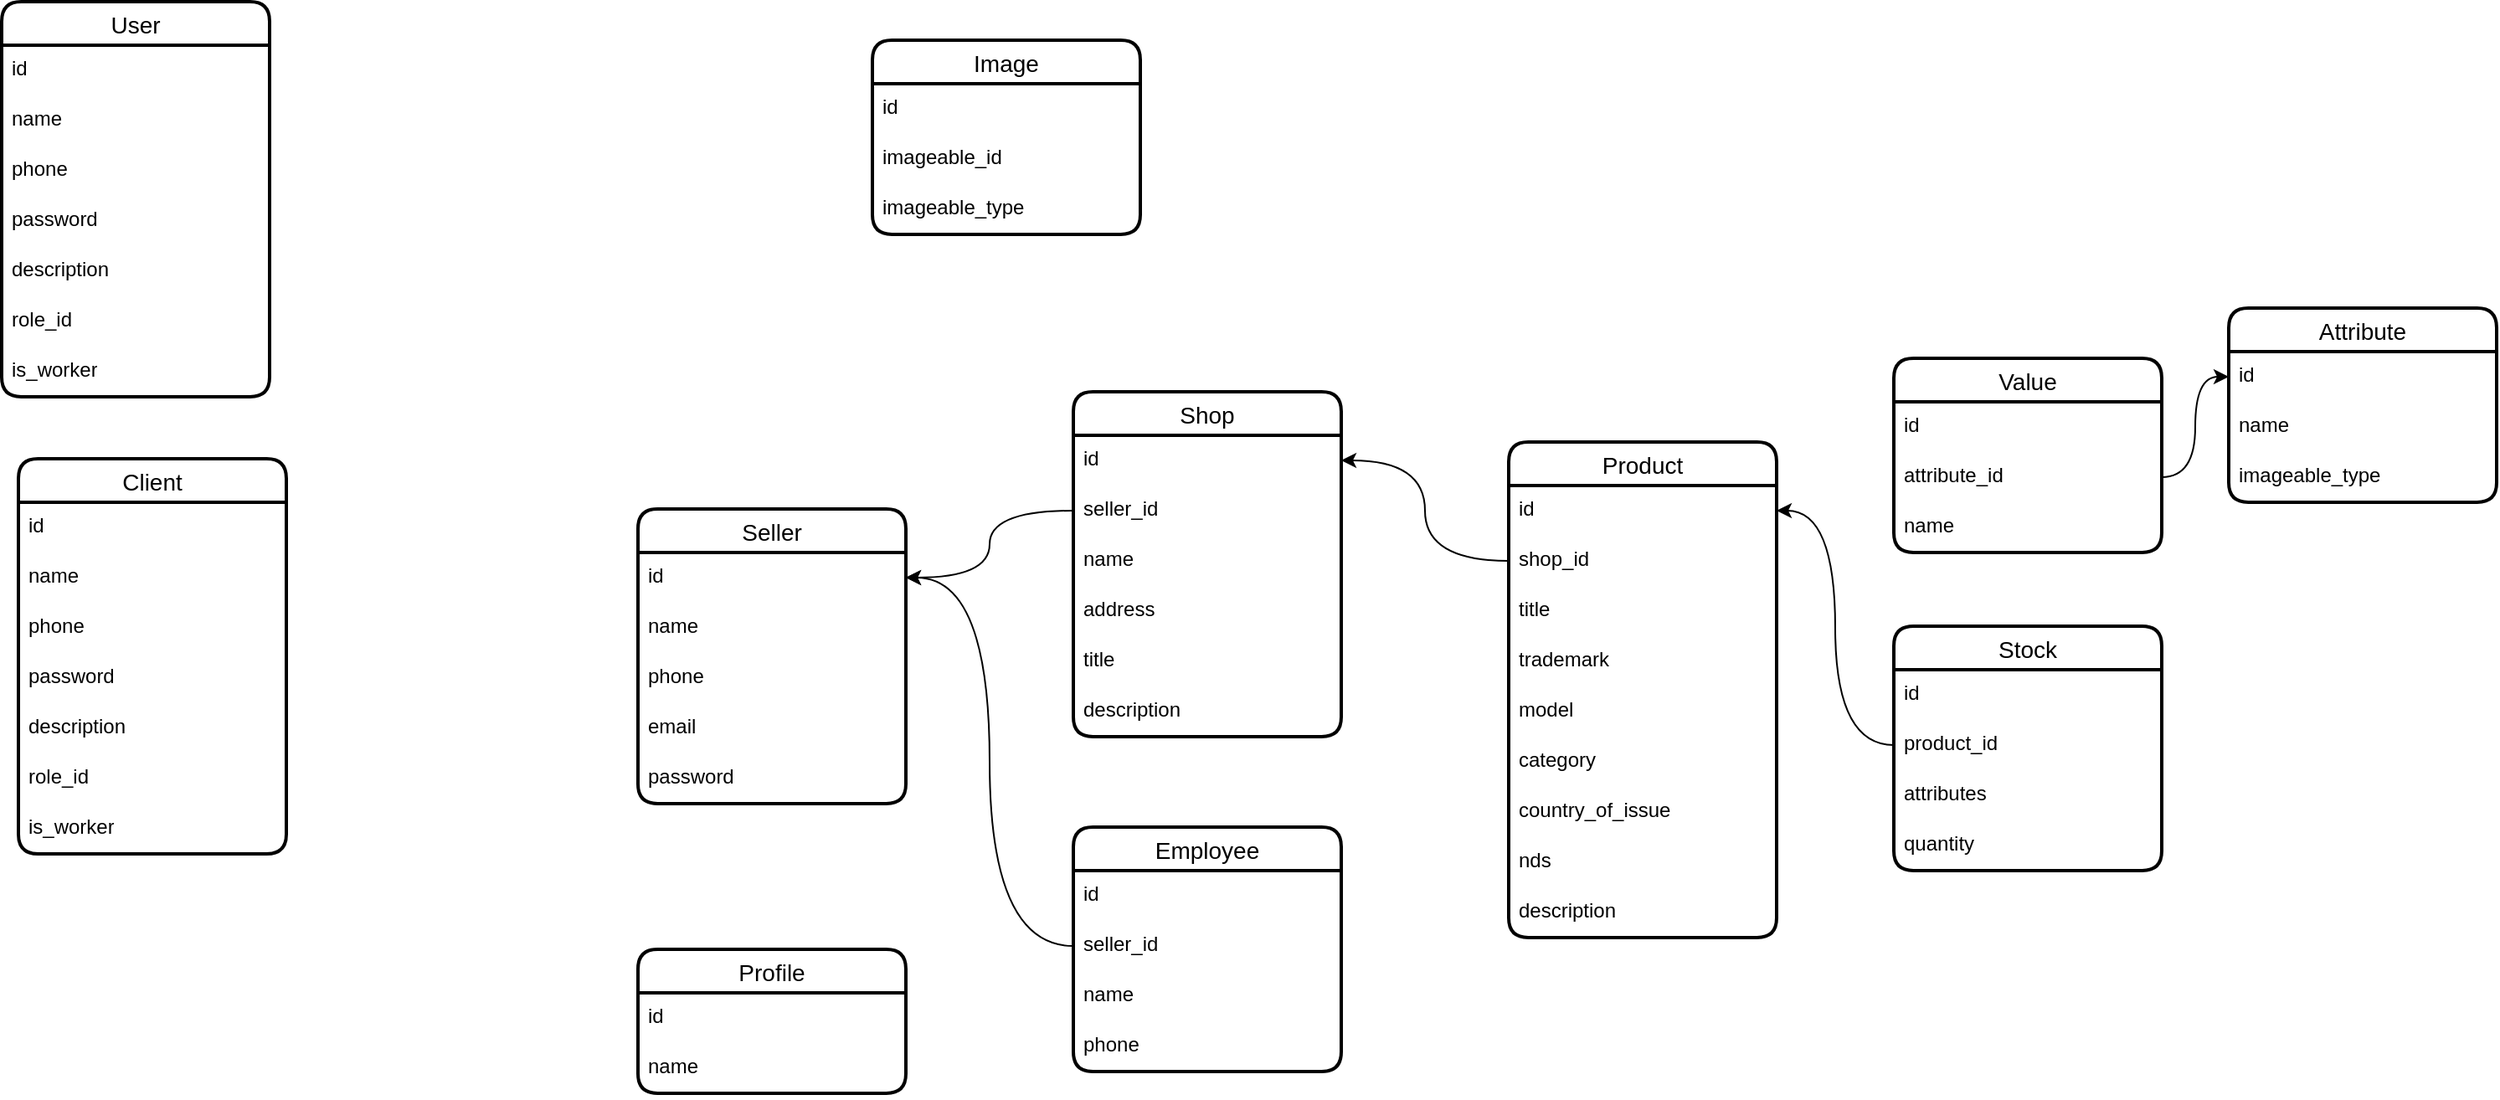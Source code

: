 <mxfile version="22.1.18" type="github">
  <diagram name="Страница — 1" id="BWyZNJxWL8o6nI6jkHpt">
    <mxGraphModel dx="1195" dy="615" grid="1" gridSize="10" guides="1" tooltips="1" connect="1" arrows="1" fold="1" page="1" pageScale="1" pageWidth="827" pageHeight="1169" math="0" shadow="0">
      <root>
        <mxCell id="0" />
        <mxCell id="1" parent="0" />
        <mxCell id="_narJhzpY2zVw0ucGG34-1" value="User" style="swimlane;fontStyle=0;childLayout=stackLayout;horizontal=1;startSize=26;horizontalStack=0;resizeParent=1;resizeParentMax=0;resizeLast=0;collapsible=1;marginBottom=0;align=center;fontSize=14;strokeWidth=2;rounded=1;shadow=0;glass=0;swimlaneLine=1;" parent="1" vertex="1">
          <mxGeometry x="60" y="427" width="160" height="236" as="geometry" />
        </mxCell>
        <mxCell id="_narJhzpY2zVw0ucGG34-2" value="id" style="text;strokeColor=none;fillColor=none;spacingLeft=4;spacingRight=4;overflow=hidden;rotatable=0;points=[[0,0.5],[1,0.5]];portConstraint=eastwest;fontSize=12;whiteSpace=wrap;html=1;" parent="_narJhzpY2zVw0ucGG34-1" vertex="1">
          <mxGeometry y="26" width="160" height="30" as="geometry" />
        </mxCell>
        <mxCell id="_narJhzpY2zVw0ucGG34-3" value="name" style="text;strokeColor=none;fillColor=none;spacingLeft=4;spacingRight=4;overflow=hidden;rotatable=0;points=[[0,0.5],[1,0.5]];portConstraint=eastwest;fontSize=12;whiteSpace=wrap;html=1;" parent="_narJhzpY2zVw0ucGG34-1" vertex="1">
          <mxGeometry y="56" width="160" height="30" as="geometry" />
        </mxCell>
        <mxCell id="_narJhzpY2zVw0ucGG34-4" value="phone" style="text;strokeColor=none;fillColor=none;spacingLeft=4;spacingRight=4;overflow=hidden;rotatable=0;points=[[0,0.5],[1,0.5]];portConstraint=eastwest;fontSize=12;whiteSpace=wrap;html=1;" parent="_narJhzpY2zVw0ucGG34-1" vertex="1">
          <mxGeometry y="86" width="160" height="30" as="geometry" />
        </mxCell>
        <mxCell id="_narJhzpY2zVw0ucGG34-5" value="password" style="text;strokeColor=none;fillColor=none;spacingLeft=4;spacingRight=4;overflow=hidden;rotatable=0;points=[[0,0.5],[1,0.5]];portConstraint=eastwest;fontSize=12;whiteSpace=wrap;html=1;" parent="_narJhzpY2zVw0ucGG34-1" vertex="1">
          <mxGeometry y="116" width="160" height="30" as="geometry" />
        </mxCell>
        <mxCell id="_narJhzpY2zVw0ucGG34-6" value="description" style="text;strokeColor=none;fillColor=none;spacingLeft=4;spacingRight=4;overflow=hidden;rotatable=0;points=[[0,0.5],[1,0.5]];portConstraint=eastwest;fontSize=12;whiteSpace=wrap;html=1;" parent="_narJhzpY2zVw0ucGG34-1" vertex="1">
          <mxGeometry y="146" width="160" height="30" as="geometry" />
        </mxCell>
        <mxCell id="_narJhzpY2zVw0ucGG34-7" value="role_id" style="text;strokeColor=none;fillColor=none;spacingLeft=4;spacingRight=4;overflow=hidden;rotatable=0;points=[[0,0.5],[1,0.5]];portConstraint=eastwest;fontSize=12;whiteSpace=wrap;html=1;" parent="_narJhzpY2zVw0ucGG34-1" vertex="1">
          <mxGeometry y="176" width="160" height="30" as="geometry" />
        </mxCell>
        <mxCell id="_narJhzpY2zVw0ucGG34-8" value="is_worker" style="text;strokeColor=none;fillColor=none;spacingLeft=4;spacingRight=4;overflow=hidden;rotatable=0;points=[[0,0.5],[1,0.5]];portConstraint=eastwest;fontSize=12;whiteSpace=wrap;html=1;" parent="_narJhzpY2zVw0ucGG34-1" vertex="1">
          <mxGeometry y="206" width="160" height="30" as="geometry" />
        </mxCell>
        <mxCell id="_narJhzpY2zVw0ucGG34-9" value="Client" style="swimlane;fontStyle=0;childLayout=stackLayout;horizontal=1;startSize=26;horizontalStack=0;resizeParent=1;resizeParentMax=0;resizeLast=0;collapsible=1;marginBottom=0;align=center;fontSize=14;strokeWidth=2;rounded=1;shadow=0;glass=0;swimlaneLine=1;" parent="1" vertex="1">
          <mxGeometry x="70" y="700" width="160" height="236" as="geometry" />
        </mxCell>
        <mxCell id="_narJhzpY2zVw0ucGG34-10" value="id" style="text;strokeColor=none;fillColor=none;spacingLeft=4;spacingRight=4;overflow=hidden;rotatable=0;points=[[0,0.5],[1,0.5]];portConstraint=eastwest;fontSize=12;whiteSpace=wrap;html=1;" parent="_narJhzpY2zVw0ucGG34-9" vertex="1">
          <mxGeometry y="26" width="160" height="30" as="geometry" />
        </mxCell>
        <mxCell id="_narJhzpY2zVw0ucGG34-11" value="name" style="text;strokeColor=none;fillColor=none;spacingLeft=4;spacingRight=4;overflow=hidden;rotatable=0;points=[[0,0.5],[1,0.5]];portConstraint=eastwest;fontSize=12;whiteSpace=wrap;html=1;" parent="_narJhzpY2zVw0ucGG34-9" vertex="1">
          <mxGeometry y="56" width="160" height="30" as="geometry" />
        </mxCell>
        <mxCell id="_narJhzpY2zVw0ucGG34-12" value="phone" style="text;strokeColor=none;fillColor=none;spacingLeft=4;spacingRight=4;overflow=hidden;rotatable=0;points=[[0,0.5],[1,0.5]];portConstraint=eastwest;fontSize=12;whiteSpace=wrap;html=1;" parent="_narJhzpY2zVw0ucGG34-9" vertex="1">
          <mxGeometry y="86" width="160" height="30" as="geometry" />
        </mxCell>
        <mxCell id="_narJhzpY2zVw0ucGG34-13" value="password" style="text;strokeColor=none;fillColor=none;spacingLeft=4;spacingRight=4;overflow=hidden;rotatable=0;points=[[0,0.5],[1,0.5]];portConstraint=eastwest;fontSize=12;whiteSpace=wrap;html=1;" parent="_narJhzpY2zVw0ucGG34-9" vertex="1">
          <mxGeometry y="116" width="160" height="30" as="geometry" />
        </mxCell>
        <mxCell id="_narJhzpY2zVw0ucGG34-14" value="description" style="text;strokeColor=none;fillColor=none;spacingLeft=4;spacingRight=4;overflow=hidden;rotatable=0;points=[[0,0.5],[1,0.5]];portConstraint=eastwest;fontSize=12;whiteSpace=wrap;html=1;" parent="_narJhzpY2zVw0ucGG34-9" vertex="1">
          <mxGeometry y="146" width="160" height="30" as="geometry" />
        </mxCell>
        <mxCell id="_narJhzpY2zVw0ucGG34-15" value="role_id" style="text;strokeColor=none;fillColor=none;spacingLeft=4;spacingRight=4;overflow=hidden;rotatable=0;points=[[0,0.5],[1,0.5]];portConstraint=eastwest;fontSize=12;whiteSpace=wrap;html=1;" parent="_narJhzpY2zVw0ucGG34-9" vertex="1">
          <mxGeometry y="176" width="160" height="30" as="geometry" />
        </mxCell>
        <mxCell id="_narJhzpY2zVw0ucGG34-16" value="is_worker" style="text;strokeColor=none;fillColor=none;spacingLeft=4;spacingRight=4;overflow=hidden;rotatable=0;points=[[0,0.5],[1,0.5]];portConstraint=eastwest;fontSize=12;whiteSpace=wrap;html=1;" parent="_narJhzpY2zVw0ucGG34-9" vertex="1">
          <mxGeometry y="206" width="160" height="30" as="geometry" />
        </mxCell>
        <mxCell id="_narJhzpY2zVw0ucGG34-17" value="Seller" style="swimlane;fontStyle=0;childLayout=stackLayout;horizontal=1;startSize=26;horizontalStack=0;resizeParent=1;resizeParentMax=0;resizeLast=0;collapsible=1;marginBottom=0;align=center;fontSize=14;strokeWidth=2;rounded=1;shadow=0;glass=0;swimlaneLine=1;" parent="1" vertex="1">
          <mxGeometry x="440" y="730" width="160" height="176" as="geometry" />
        </mxCell>
        <mxCell id="_narJhzpY2zVw0ucGG34-18" value="id" style="text;strokeColor=none;fillColor=none;spacingLeft=4;spacingRight=4;overflow=hidden;rotatable=0;points=[[0,0.5],[1,0.5]];portConstraint=eastwest;fontSize=12;whiteSpace=wrap;html=1;" parent="_narJhzpY2zVw0ucGG34-17" vertex="1">
          <mxGeometry y="26" width="160" height="30" as="geometry" />
        </mxCell>
        <mxCell id="_narJhzpY2zVw0ucGG34-19" value="name" style="text;strokeColor=none;fillColor=none;spacingLeft=4;spacingRight=4;overflow=hidden;rotatable=0;points=[[0,0.5],[1,0.5]];portConstraint=eastwest;fontSize=12;whiteSpace=wrap;html=1;" parent="_narJhzpY2zVw0ucGG34-17" vertex="1">
          <mxGeometry y="56" width="160" height="30" as="geometry" />
        </mxCell>
        <mxCell id="_narJhzpY2zVw0ucGG34-20" value="phone" style="text;strokeColor=none;fillColor=none;spacingLeft=4;spacingRight=4;overflow=hidden;rotatable=0;points=[[0,0.5],[1,0.5]];portConstraint=eastwest;fontSize=12;whiteSpace=wrap;html=1;" parent="_narJhzpY2zVw0ucGG34-17" vertex="1">
          <mxGeometry y="86" width="160" height="30" as="geometry" />
        </mxCell>
        <mxCell id="_narJhzpY2zVw0ucGG34-25" value="email" style="text;strokeColor=none;fillColor=none;spacingLeft=4;spacingRight=4;overflow=hidden;rotatable=0;points=[[0,0.5],[1,0.5]];portConstraint=eastwest;fontSize=12;whiteSpace=wrap;html=1;" parent="_narJhzpY2zVw0ucGG34-17" vertex="1">
          <mxGeometry y="116" width="160" height="30" as="geometry" />
        </mxCell>
        <mxCell id="_narJhzpY2zVw0ucGG34-21" value="password" style="text;strokeColor=none;fillColor=none;spacingLeft=4;spacingRight=4;overflow=hidden;rotatable=0;points=[[0,0.5],[1,0.5]];portConstraint=eastwest;fontSize=12;whiteSpace=wrap;html=1;" parent="_narJhzpY2zVw0ucGG34-17" vertex="1">
          <mxGeometry y="146" width="160" height="30" as="geometry" />
        </mxCell>
        <mxCell id="_narJhzpY2zVw0ucGG34-27" value="Shop" style="swimlane;fontStyle=0;childLayout=stackLayout;horizontal=1;startSize=26;horizontalStack=0;resizeParent=1;resizeParentMax=0;resizeLast=0;collapsible=1;marginBottom=0;align=center;fontSize=14;strokeWidth=2;rounded=1;shadow=0;glass=0;swimlaneLine=1;" parent="1" vertex="1">
          <mxGeometry x="700" y="660" width="160" height="206" as="geometry" />
        </mxCell>
        <mxCell id="_narJhzpY2zVw0ucGG34-28" value="id" style="text;strokeColor=none;fillColor=none;spacingLeft=4;spacingRight=4;overflow=hidden;rotatable=0;points=[[0,0.5],[1,0.5]];portConstraint=eastwest;fontSize=12;whiteSpace=wrap;html=1;" parent="_narJhzpY2zVw0ucGG34-27" vertex="1">
          <mxGeometry y="26" width="160" height="30" as="geometry" />
        </mxCell>
        <mxCell id="_narJhzpY2zVw0ucGG34-33" value="seller_id" style="text;strokeColor=none;fillColor=none;spacingLeft=4;spacingRight=4;overflow=hidden;rotatable=0;points=[[0,0.5],[1,0.5]];portConstraint=eastwest;fontSize=12;whiteSpace=wrap;html=1;" parent="_narJhzpY2zVw0ucGG34-27" vertex="1">
          <mxGeometry y="56" width="160" height="30" as="geometry" />
        </mxCell>
        <mxCell id="_narJhzpY2zVw0ucGG34-29" value="name" style="text;strokeColor=none;fillColor=none;spacingLeft=4;spacingRight=4;overflow=hidden;rotatable=0;points=[[0,0.5],[1,0.5]];portConstraint=eastwest;fontSize=12;whiteSpace=wrap;html=1;" parent="_narJhzpY2zVw0ucGG34-27" vertex="1">
          <mxGeometry y="86" width="160" height="30" as="geometry" />
        </mxCell>
        <mxCell id="_narJhzpY2zVw0ucGG34-30" value="address" style="text;strokeColor=none;fillColor=none;spacingLeft=4;spacingRight=4;overflow=hidden;rotatable=0;points=[[0,0.5],[1,0.5]];portConstraint=eastwest;fontSize=12;whiteSpace=wrap;html=1;" parent="_narJhzpY2zVw0ucGG34-27" vertex="1">
          <mxGeometry y="116" width="160" height="30" as="geometry" />
        </mxCell>
        <mxCell id="_narJhzpY2zVw0ucGG34-31" value="title" style="text;strokeColor=none;fillColor=none;spacingLeft=4;spacingRight=4;overflow=hidden;rotatable=0;points=[[0,0.5],[1,0.5]];portConstraint=eastwest;fontSize=12;whiteSpace=wrap;html=1;" parent="_narJhzpY2zVw0ucGG34-27" vertex="1">
          <mxGeometry y="146" width="160" height="30" as="geometry" />
        </mxCell>
        <mxCell id="_narJhzpY2zVw0ucGG34-32" value="description" style="text;strokeColor=none;fillColor=none;spacingLeft=4;spacingRight=4;overflow=hidden;rotatable=0;points=[[0,0.5],[1,0.5]];portConstraint=eastwest;fontSize=12;whiteSpace=wrap;html=1;" parent="_narJhzpY2zVw0ucGG34-27" vertex="1">
          <mxGeometry y="176" width="160" height="30" as="geometry" />
        </mxCell>
        <mxCell id="_narJhzpY2zVw0ucGG34-34" style="edgeStyle=orthogonalEdgeStyle;rounded=0;orthogonalLoop=1;jettySize=auto;html=1;entryX=1;entryY=0.5;entryDx=0;entryDy=0;curved=1;" parent="1" source="_narJhzpY2zVw0ucGG34-33" target="_narJhzpY2zVw0ucGG34-18" edge="1">
          <mxGeometry relative="1" as="geometry" />
        </mxCell>
        <mxCell id="_narJhzpY2zVw0ucGG34-35" value="Employee" style="swimlane;fontStyle=0;childLayout=stackLayout;horizontal=1;startSize=26;horizontalStack=0;resizeParent=1;resizeParentMax=0;resizeLast=0;collapsible=1;marginBottom=0;align=center;fontSize=14;strokeWidth=2;rounded=1;shadow=0;glass=0;swimlaneLine=1;" parent="1" vertex="1">
          <mxGeometry x="700" y="920" width="160" height="146" as="geometry" />
        </mxCell>
        <mxCell id="_narJhzpY2zVw0ucGG34-36" value="id" style="text;strokeColor=none;fillColor=none;spacingLeft=4;spacingRight=4;overflow=hidden;rotatable=0;points=[[0,0.5],[1,0.5]];portConstraint=eastwest;fontSize=12;whiteSpace=wrap;html=1;" parent="_narJhzpY2zVw0ucGG34-35" vertex="1">
          <mxGeometry y="26" width="160" height="30" as="geometry" />
        </mxCell>
        <mxCell id="_narJhzpY2zVw0ucGG34-41" value="seller_id" style="text;strokeColor=none;fillColor=none;spacingLeft=4;spacingRight=4;overflow=hidden;rotatable=0;points=[[0,0.5],[1,0.5]];portConstraint=eastwest;fontSize=12;whiteSpace=wrap;html=1;" parent="_narJhzpY2zVw0ucGG34-35" vertex="1">
          <mxGeometry y="56" width="160" height="30" as="geometry" />
        </mxCell>
        <mxCell id="_narJhzpY2zVw0ucGG34-37" value="name" style="text;strokeColor=none;fillColor=none;spacingLeft=4;spacingRight=4;overflow=hidden;rotatable=0;points=[[0,0.5],[1,0.5]];portConstraint=eastwest;fontSize=12;whiteSpace=wrap;html=1;" parent="_narJhzpY2zVw0ucGG34-35" vertex="1">
          <mxGeometry y="86" width="160" height="30" as="geometry" />
        </mxCell>
        <mxCell id="_narJhzpY2zVw0ucGG34-38" value="phone" style="text;strokeColor=none;fillColor=none;spacingLeft=4;spacingRight=4;overflow=hidden;rotatable=0;points=[[0,0.5],[1,0.5]];portConstraint=eastwest;fontSize=12;whiteSpace=wrap;html=1;" parent="_narJhzpY2zVw0ucGG34-35" vertex="1">
          <mxGeometry y="116" width="160" height="30" as="geometry" />
        </mxCell>
        <mxCell id="_narJhzpY2zVw0ucGG34-42" style="edgeStyle=orthogonalEdgeStyle;rounded=0;orthogonalLoop=1;jettySize=auto;html=1;entryX=1;entryY=0.5;entryDx=0;entryDy=0;curved=1;" parent="1" source="_narJhzpY2zVw0ucGG34-41" target="_narJhzpY2zVw0ucGG34-18" edge="1">
          <mxGeometry relative="1" as="geometry" />
        </mxCell>
        <mxCell id="_narJhzpY2zVw0ucGG34-43" value="Profile" style="swimlane;fontStyle=0;childLayout=stackLayout;horizontal=1;startSize=26;horizontalStack=0;resizeParent=1;resizeParentMax=0;resizeLast=0;collapsible=1;marginBottom=0;align=center;fontSize=14;strokeWidth=2;rounded=1;shadow=0;glass=0;swimlaneLine=1;" parent="1" vertex="1">
          <mxGeometry x="440" y="993" width="160" height="86" as="geometry" />
        </mxCell>
        <mxCell id="_narJhzpY2zVw0ucGG34-44" value="id" style="text;strokeColor=none;fillColor=none;spacingLeft=4;spacingRight=4;overflow=hidden;rotatable=0;points=[[0,0.5],[1,0.5]];portConstraint=eastwest;fontSize=12;whiteSpace=wrap;html=1;" parent="_narJhzpY2zVw0ucGG34-43" vertex="1">
          <mxGeometry y="26" width="160" height="30" as="geometry" />
        </mxCell>
        <mxCell id="_narJhzpY2zVw0ucGG34-45" value="name" style="text;strokeColor=none;fillColor=none;spacingLeft=4;spacingRight=4;overflow=hidden;rotatable=0;points=[[0,0.5],[1,0.5]];portConstraint=eastwest;fontSize=12;whiteSpace=wrap;html=1;" parent="_narJhzpY2zVw0ucGG34-43" vertex="1">
          <mxGeometry y="56" width="160" height="30" as="geometry" />
        </mxCell>
        <mxCell id="BpsdzTjYJP_1Rekba4Cz-1" value="Product" style="swimlane;fontStyle=0;childLayout=stackLayout;horizontal=1;startSize=26;horizontalStack=0;resizeParent=1;resizeParentMax=0;resizeLast=0;collapsible=1;marginBottom=0;align=center;fontSize=14;strokeWidth=2;rounded=1;shadow=0;glass=0;swimlaneLine=1;" parent="1" vertex="1">
          <mxGeometry x="960" y="690" width="160" height="296" as="geometry" />
        </mxCell>
        <mxCell id="BpsdzTjYJP_1Rekba4Cz-2" value="id" style="text;strokeColor=none;fillColor=none;spacingLeft=4;spacingRight=4;overflow=hidden;rotatable=0;points=[[0,0.5],[1,0.5]];portConstraint=eastwest;fontSize=12;whiteSpace=wrap;html=1;" parent="BpsdzTjYJP_1Rekba4Cz-1" vertex="1">
          <mxGeometry y="26" width="160" height="30" as="geometry" />
        </mxCell>
        <mxCell id="BpsdzTjYJP_1Rekba4Cz-3" value="shop_id" style="text;strokeColor=none;fillColor=none;spacingLeft=4;spacingRight=4;overflow=hidden;rotatable=0;points=[[0,0.5],[1,0.5]];portConstraint=eastwest;fontSize=12;whiteSpace=wrap;html=1;" parent="BpsdzTjYJP_1Rekba4Cz-1" vertex="1">
          <mxGeometry y="56" width="160" height="30" as="geometry" />
        </mxCell>
        <mxCell id="BpsdzTjYJP_1Rekba4Cz-4" value="title" style="text;strokeColor=none;fillColor=none;spacingLeft=4;spacingRight=4;overflow=hidden;rotatable=0;points=[[0,0.5],[1,0.5]];portConstraint=eastwest;fontSize=12;whiteSpace=wrap;html=1;" parent="BpsdzTjYJP_1Rekba4Cz-1" vertex="1">
          <mxGeometry y="86" width="160" height="30" as="geometry" />
        </mxCell>
        <mxCell id="BpsdzTjYJP_1Rekba4Cz-5" value="trademark" style="text;strokeColor=none;fillColor=none;spacingLeft=4;spacingRight=4;overflow=hidden;rotatable=0;points=[[0,0.5],[1,0.5]];portConstraint=eastwest;fontSize=12;whiteSpace=wrap;html=1;" parent="BpsdzTjYJP_1Rekba4Cz-1" vertex="1">
          <mxGeometry y="116" width="160" height="30" as="geometry" />
        </mxCell>
        <mxCell id="BpsdzTjYJP_1Rekba4Cz-6" value="model" style="text;strokeColor=none;fillColor=none;spacingLeft=4;spacingRight=4;overflow=hidden;rotatable=0;points=[[0,0.5],[1,0.5]];portConstraint=eastwest;fontSize=12;whiteSpace=wrap;html=1;" parent="BpsdzTjYJP_1Rekba4Cz-1" vertex="1">
          <mxGeometry y="146" width="160" height="30" as="geometry" />
        </mxCell>
        <mxCell id="BpsdzTjYJP_1Rekba4Cz-7" value="category" style="text;strokeColor=none;fillColor=none;spacingLeft=4;spacingRight=4;overflow=hidden;rotatable=0;points=[[0,0.5],[1,0.5]];portConstraint=eastwest;fontSize=12;whiteSpace=wrap;html=1;" parent="BpsdzTjYJP_1Rekba4Cz-1" vertex="1">
          <mxGeometry y="176" width="160" height="30" as="geometry" />
        </mxCell>
        <mxCell id="sHEAgULYCqsHMVo5ReOy-1" value="country_of_issue" style="text;strokeColor=none;fillColor=none;spacingLeft=4;spacingRight=4;overflow=hidden;rotatable=0;points=[[0,0.5],[1,0.5]];portConstraint=eastwest;fontSize=12;whiteSpace=wrap;html=1;" vertex="1" parent="BpsdzTjYJP_1Rekba4Cz-1">
          <mxGeometry y="206" width="160" height="30" as="geometry" />
        </mxCell>
        <mxCell id="sHEAgULYCqsHMVo5ReOy-2" value="nds" style="text;strokeColor=none;fillColor=none;spacingLeft=4;spacingRight=4;overflow=hidden;rotatable=0;points=[[0,0.5],[1,0.5]];portConstraint=eastwest;fontSize=12;whiteSpace=wrap;html=1;" vertex="1" parent="BpsdzTjYJP_1Rekba4Cz-1">
          <mxGeometry y="236" width="160" height="30" as="geometry" />
        </mxCell>
        <mxCell id="sHEAgULYCqsHMVo5ReOy-3" value="description" style="text;strokeColor=none;fillColor=none;spacingLeft=4;spacingRight=4;overflow=hidden;rotatable=0;points=[[0,0.5],[1,0.5]];portConstraint=eastwest;fontSize=12;whiteSpace=wrap;html=1;" vertex="1" parent="BpsdzTjYJP_1Rekba4Cz-1">
          <mxGeometry y="266" width="160" height="30" as="geometry" />
        </mxCell>
        <mxCell id="BpsdzTjYJP_1Rekba4Cz-8" style="edgeStyle=orthogonalEdgeStyle;rounded=0;orthogonalLoop=1;jettySize=auto;html=1;entryX=1;entryY=0.5;entryDx=0;entryDy=0;curved=1;" parent="1" source="BpsdzTjYJP_1Rekba4Cz-3" target="_narJhzpY2zVw0ucGG34-28" edge="1">
          <mxGeometry relative="1" as="geometry" />
        </mxCell>
        <mxCell id="sHEAgULYCqsHMVo5ReOy-4" value="Image" style="swimlane;fontStyle=0;childLayout=stackLayout;horizontal=1;startSize=26;horizontalStack=0;resizeParent=1;resizeParentMax=0;resizeLast=0;collapsible=1;marginBottom=0;align=center;fontSize=14;strokeWidth=2;rounded=1;shadow=0;glass=0;swimlaneLine=1;" vertex="1" parent="1">
          <mxGeometry x="580" y="450" width="160" height="116" as="geometry" />
        </mxCell>
        <mxCell id="sHEAgULYCqsHMVo5ReOy-5" value="id" style="text;strokeColor=none;fillColor=none;spacingLeft=4;spacingRight=4;overflow=hidden;rotatable=0;points=[[0,0.5],[1,0.5]];portConstraint=eastwest;fontSize=12;whiteSpace=wrap;html=1;" vertex="1" parent="sHEAgULYCqsHMVo5ReOy-4">
          <mxGeometry y="26" width="160" height="30" as="geometry" />
        </mxCell>
        <mxCell id="sHEAgULYCqsHMVo5ReOy-6" value="imageable_id" style="text;strokeColor=none;fillColor=none;spacingLeft=4;spacingRight=4;overflow=hidden;rotatable=0;points=[[0,0.5],[1,0.5]];portConstraint=eastwest;fontSize=12;whiteSpace=wrap;html=1;" vertex="1" parent="sHEAgULYCqsHMVo5ReOy-4">
          <mxGeometry y="56" width="160" height="30" as="geometry" />
        </mxCell>
        <mxCell id="sHEAgULYCqsHMVo5ReOy-14" value="imageable_type" style="text;strokeColor=none;fillColor=none;spacingLeft=4;spacingRight=4;overflow=hidden;rotatable=0;points=[[0,0.5],[1,0.5]];portConstraint=eastwest;fontSize=12;whiteSpace=wrap;html=1;" vertex="1" parent="sHEAgULYCqsHMVo5ReOy-4">
          <mxGeometry y="86" width="160" height="30" as="geometry" />
        </mxCell>
        <mxCell id="sHEAgULYCqsHMVo5ReOy-15" value="Attribute" style="swimlane;fontStyle=0;childLayout=stackLayout;horizontal=1;startSize=26;horizontalStack=0;resizeParent=1;resizeParentMax=0;resizeLast=0;collapsible=1;marginBottom=0;align=center;fontSize=14;strokeWidth=2;rounded=1;shadow=0;glass=0;swimlaneLine=1;" vertex="1" parent="1">
          <mxGeometry x="1390" y="610" width="160" height="116" as="geometry" />
        </mxCell>
        <mxCell id="sHEAgULYCqsHMVo5ReOy-16" value="id" style="text;strokeColor=none;fillColor=none;spacingLeft=4;spacingRight=4;overflow=hidden;rotatable=0;points=[[0,0.5],[1,0.5]];portConstraint=eastwest;fontSize=12;whiteSpace=wrap;html=1;" vertex="1" parent="sHEAgULYCqsHMVo5ReOy-15">
          <mxGeometry y="26" width="160" height="30" as="geometry" />
        </mxCell>
        <mxCell id="sHEAgULYCqsHMVo5ReOy-17" value="name" style="text;strokeColor=none;fillColor=none;spacingLeft=4;spacingRight=4;overflow=hidden;rotatable=0;points=[[0,0.5],[1,0.5]];portConstraint=eastwest;fontSize=12;whiteSpace=wrap;html=1;" vertex="1" parent="sHEAgULYCqsHMVo5ReOy-15">
          <mxGeometry y="56" width="160" height="30" as="geometry" />
        </mxCell>
        <mxCell id="sHEAgULYCqsHMVo5ReOy-18" value="imageable_type" style="text;strokeColor=none;fillColor=none;spacingLeft=4;spacingRight=4;overflow=hidden;rotatable=0;points=[[0,0.5],[1,0.5]];portConstraint=eastwest;fontSize=12;whiteSpace=wrap;html=1;" vertex="1" parent="sHEAgULYCqsHMVo5ReOy-15">
          <mxGeometry y="86" width="160" height="30" as="geometry" />
        </mxCell>
        <mxCell id="sHEAgULYCqsHMVo5ReOy-19" value="Value" style="swimlane;fontStyle=0;childLayout=stackLayout;horizontal=1;startSize=26;horizontalStack=0;resizeParent=1;resizeParentMax=0;resizeLast=0;collapsible=1;marginBottom=0;align=center;fontSize=14;strokeWidth=2;rounded=1;shadow=0;glass=0;swimlaneLine=1;" vertex="1" parent="1">
          <mxGeometry x="1190" y="640" width="160" height="116" as="geometry" />
        </mxCell>
        <mxCell id="sHEAgULYCqsHMVo5ReOy-31" value="id" style="text;strokeColor=none;fillColor=none;spacingLeft=4;spacingRight=4;overflow=hidden;rotatable=0;points=[[0,0.5],[1,0.5]];portConstraint=eastwest;fontSize=12;whiteSpace=wrap;html=1;" vertex="1" parent="sHEAgULYCqsHMVo5ReOy-19">
          <mxGeometry y="26" width="160" height="30" as="geometry" />
        </mxCell>
        <mxCell id="sHEAgULYCqsHMVo5ReOy-21" value="attribute_id" style="text;strokeColor=none;fillColor=none;spacingLeft=4;spacingRight=4;overflow=hidden;rotatable=0;points=[[0,0.5],[1,0.5]];portConstraint=eastwest;fontSize=12;whiteSpace=wrap;html=1;" vertex="1" parent="sHEAgULYCqsHMVo5ReOy-19">
          <mxGeometry y="56" width="160" height="30" as="geometry" />
        </mxCell>
        <mxCell id="sHEAgULYCqsHMVo5ReOy-22" value="name" style="text;strokeColor=none;fillColor=none;spacingLeft=4;spacingRight=4;overflow=hidden;rotatable=0;points=[[0,0.5],[1,0.5]];portConstraint=eastwest;fontSize=12;whiteSpace=wrap;html=1;" vertex="1" parent="sHEAgULYCqsHMVo5ReOy-19">
          <mxGeometry y="86" width="160" height="30" as="geometry" />
        </mxCell>
        <mxCell id="sHEAgULYCqsHMVo5ReOy-24" style="edgeStyle=orthogonalEdgeStyle;rounded=0;orthogonalLoop=1;jettySize=auto;html=1;entryX=0;entryY=0.5;entryDx=0;entryDy=0;curved=1;" edge="1" parent="1" source="sHEAgULYCqsHMVo5ReOy-21" target="sHEAgULYCqsHMVo5ReOy-16">
          <mxGeometry relative="1" as="geometry" />
        </mxCell>
        <mxCell id="sHEAgULYCqsHMVo5ReOy-25" value="Stock" style="swimlane;fontStyle=0;childLayout=stackLayout;horizontal=1;startSize=26;horizontalStack=0;resizeParent=1;resizeParentMax=0;resizeLast=0;collapsible=1;marginBottom=0;align=center;fontSize=14;strokeWidth=2;rounded=1;shadow=0;glass=0;swimlaneLine=1;" vertex="1" parent="1">
          <mxGeometry x="1190" y="800" width="160" height="146" as="geometry" />
        </mxCell>
        <mxCell id="sHEAgULYCqsHMVo5ReOy-26" value="id" style="text;strokeColor=none;fillColor=none;spacingLeft=4;spacingRight=4;overflow=hidden;rotatable=0;points=[[0,0.5],[1,0.5]];portConstraint=eastwest;fontSize=12;whiteSpace=wrap;html=1;" vertex="1" parent="sHEAgULYCqsHMVo5ReOy-25">
          <mxGeometry y="26" width="160" height="30" as="geometry" />
        </mxCell>
        <mxCell id="sHEAgULYCqsHMVo5ReOy-27" value="product_id" style="text;strokeColor=none;fillColor=none;spacingLeft=4;spacingRight=4;overflow=hidden;rotatable=0;points=[[0,0.5],[1,0.5]];portConstraint=eastwest;fontSize=12;whiteSpace=wrap;html=1;" vertex="1" parent="sHEAgULYCqsHMVo5ReOy-25">
          <mxGeometry y="56" width="160" height="30" as="geometry" />
        </mxCell>
        <mxCell id="sHEAgULYCqsHMVo5ReOy-28" value="attributes" style="text;strokeColor=none;fillColor=none;spacingLeft=4;spacingRight=4;overflow=hidden;rotatable=0;points=[[0,0.5],[1,0.5]];portConstraint=eastwest;fontSize=12;whiteSpace=wrap;html=1;" vertex="1" parent="sHEAgULYCqsHMVo5ReOy-25">
          <mxGeometry y="86" width="160" height="30" as="geometry" />
        </mxCell>
        <mxCell id="sHEAgULYCqsHMVo5ReOy-29" value="quantity" style="text;strokeColor=none;fillColor=none;spacingLeft=4;spacingRight=4;overflow=hidden;rotatable=0;points=[[0,0.5],[1,0.5]];portConstraint=eastwest;fontSize=12;whiteSpace=wrap;html=1;" vertex="1" parent="sHEAgULYCqsHMVo5ReOy-25">
          <mxGeometry y="116" width="160" height="30" as="geometry" />
        </mxCell>
        <mxCell id="sHEAgULYCqsHMVo5ReOy-30" style="edgeStyle=orthogonalEdgeStyle;rounded=0;orthogonalLoop=1;jettySize=auto;html=1;entryX=1;entryY=0.5;entryDx=0;entryDy=0;curved=1;" edge="1" parent="1" source="sHEAgULYCqsHMVo5ReOy-27" target="BpsdzTjYJP_1Rekba4Cz-2">
          <mxGeometry relative="1" as="geometry" />
        </mxCell>
      </root>
    </mxGraphModel>
  </diagram>
</mxfile>
